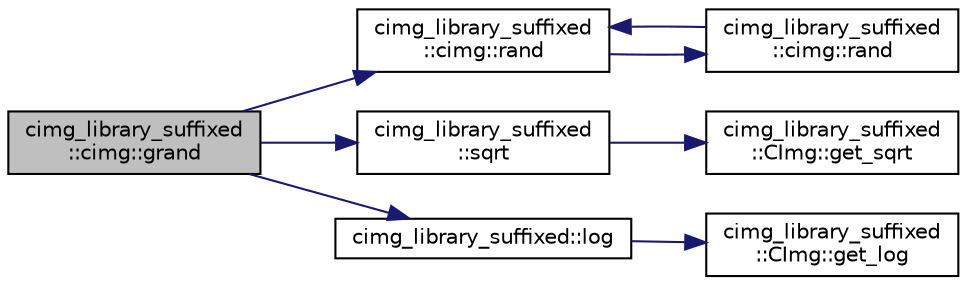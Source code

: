 digraph "cimg_library_suffixed::cimg::grand"
{
  edge [fontname="Helvetica",fontsize="10",labelfontname="Helvetica",labelfontsize="10"];
  node [fontname="Helvetica",fontsize="10",shape=record];
  rankdir="LR";
  Node1865 [label="cimg_library_suffixed\l::cimg::grand",height=0.2,width=0.4,color="black", fillcolor="grey75", style="filled", fontcolor="black"];
  Node1865 -> Node1866 [color="midnightblue",fontsize="10",style="solid",fontname="Helvetica"];
  Node1866 [label="cimg_library_suffixed\l::cimg::rand",height=0.2,width=0.4,color="black", fillcolor="white", style="filled",URL="$namespacecimg__library__suffixed_1_1cimg.html#ab7c09300be61c8a3361c379069100252",tooltip="Return a random variable uniformely distributed between [val_min,val_max]. "];
  Node1866 -> Node1867 [color="midnightblue",fontsize="10",style="solid",fontname="Helvetica"];
  Node1867 [label="cimg_library_suffixed\l::cimg::rand",height=0.2,width=0.4,color="black", fillcolor="white", style="filled",URL="$namespacecimg__library__suffixed_1_1cimg.html#af5cd3397f819c13ccb17e05a7db736b1",tooltip="Return a random variable uniformely distributed between [0,val_max]. "];
  Node1867 -> Node1866 [color="midnightblue",fontsize="10",style="solid",fontname="Helvetica"];
  Node1865 -> Node1868 [color="midnightblue",fontsize="10",style="solid",fontname="Helvetica"];
  Node1868 [label="cimg_library_suffixed\l::sqrt",height=0.2,width=0.4,color="black", fillcolor="white", style="filled",URL="$namespacecimg__library__suffixed.html#a00d0fd9a21d8d5e8a9fa4033593e6acf"];
  Node1868 -> Node1869 [color="midnightblue",fontsize="10",style="solid",fontname="Helvetica"];
  Node1869 [label="cimg_library_suffixed\l::CImg::get_sqrt",height=0.2,width=0.4,color="black", fillcolor="white", style="filled",URL="$structcimg__library__suffixed_1_1_c_img.html#a550cfc014f80c68359d3b55a0d3803b9",tooltip="Compute the square root of each pixel value . "];
  Node1865 -> Node1870 [color="midnightblue",fontsize="10",style="solid",fontname="Helvetica"];
  Node1870 [label="cimg_library_suffixed::log",height=0.2,width=0.4,color="black", fillcolor="white", style="filled",URL="$namespacecimg__library__suffixed.html#a65baff382319a3677fd777a976a4f50b"];
  Node1870 -> Node1871 [color="midnightblue",fontsize="10",style="solid",fontname="Helvetica"];
  Node1871 [label="cimg_library_suffixed\l::CImg::get_log",height=0.2,width=0.4,color="black", fillcolor="white", style="filled",URL="$structcimg__library__suffixed_1_1_c_img.html#a560dd5fe13a0b40fcf95e2ea7020381e",tooltip="Compute the logarithm of each pixel value . "];
}
